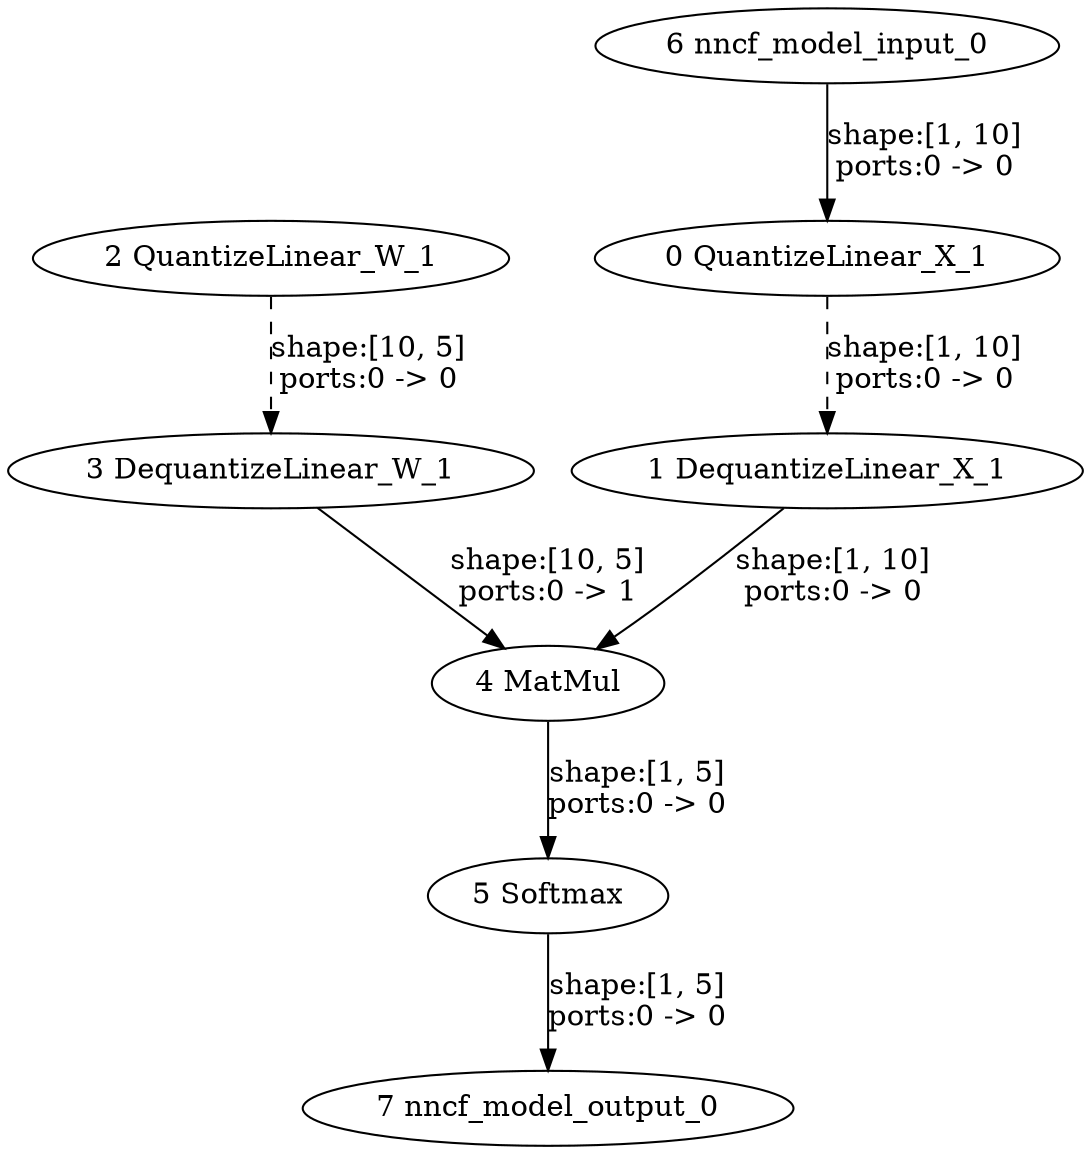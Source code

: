strict digraph  {
"0 QuantizeLinear_X_1" [id=0, type=QuantizeLinear];
"1 DequantizeLinear_X_1" [id=1, type=DequantizeLinear];
"2 QuantizeLinear_W_1" [id=2, type=QuantizeLinear];
"3 DequantizeLinear_W_1" [id=3, type=DequantizeLinear];
"4 MatMul" [id=4, type=MatMul];
"5 Softmax" [id=5, type=Softmax];
"6 nncf_model_input_0" [id=6, type=nncf_model_input];
"7 nncf_model_output_0" [id=7, type=nncf_model_output];
"0 QuantizeLinear_X_1" -> "1 DequantizeLinear_X_1"  [label="shape:[1, 10]\nports:0 -> 0", style=dashed];
"1 DequantizeLinear_X_1" -> "4 MatMul"  [label="shape:[1, 10]\nports:0 -> 0", style=solid];
"2 QuantizeLinear_W_1" -> "3 DequantizeLinear_W_1"  [label="shape:[10, 5]\nports:0 -> 0", style=dashed];
"3 DequantizeLinear_W_1" -> "4 MatMul"  [label="shape:[10, 5]\nports:0 -> 1", style=solid];
"4 MatMul" -> "5 Softmax"  [label="shape:[1, 5]\nports:0 -> 0", style=solid];
"5 Softmax" -> "7 nncf_model_output_0"  [label="shape:[1, 5]\nports:0 -> 0", style=solid];
"6 nncf_model_input_0" -> "0 QuantizeLinear_X_1"  [label="shape:[1, 10]\nports:0 -> 0", style=solid];
}
